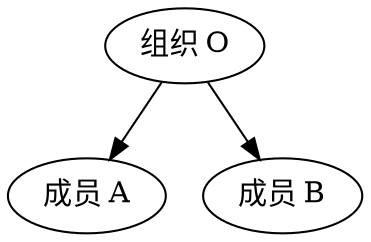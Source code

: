 digraph {
    O [label="组织 O"] 
    A [label="成员 A"]
    B [label="成员 B"]
    O -> A
    O -> B
}